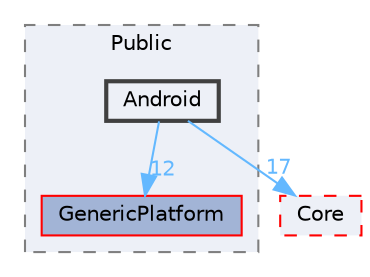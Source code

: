 digraph "Android"
{
 // INTERACTIVE_SVG=YES
 // LATEX_PDF_SIZE
  bgcolor="transparent";
  edge [fontname=Helvetica,fontsize=10,labelfontname=Helvetica,labelfontsize=10];
  node [fontname=Helvetica,fontsize=10,shape=box,height=0.2,width=0.4];
  compound=true
  subgraph clusterdir_822f4142be24b1a42e8b780181de5344 {
    graph [ bgcolor="#edf0f7", pencolor="grey50", label="Public", fontname=Helvetica,fontsize=10 style="filled,dashed", URL="dir_822f4142be24b1a42e8b780181de5344.html",tooltip=""]
  dir_cdfed4ffc75fe6ca0526636b48f76dc7 [label="GenericPlatform", fillcolor="#a2b4d6", color="red", style="filled", URL="dir_cdfed4ffc75fe6ca0526636b48f76dc7.html",tooltip=""];
  dir_ab7b8e0a31b8ea3baac8e27488e8ebe5 [label="Android", fillcolor="#edf0f7", color="grey25", style="filled,bold", URL="dir_ab7b8e0a31b8ea3baac8e27488e8ebe5.html",tooltip=""];
  }
  dir_0e6cddcc9caa1238c7f3774224afaa45 [label="Core", fillcolor="#edf0f7", color="red", style="filled,dashed", URL="dir_0e6cddcc9caa1238c7f3774224afaa45.html",tooltip=""];
  dir_ab7b8e0a31b8ea3baac8e27488e8ebe5->dir_0e6cddcc9caa1238c7f3774224afaa45 [headlabel="17", labeldistance=1.5 headhref="dir_000027_000266.html" href="dir_000027_000266.html" color="steelblue1" fontcolor="steelblue1"];
  dir_ab7b8e0a31b8ea3baac8e27488e8ebe5->dir_cdfed4ffc75fe6ca0526636b48f76dc7 [headlabel="12", labeldistance=1.5 headhref="dir_000027_000431.html" href="dir_000027_000431.html" color="steelblue1" fontcolor="steelblue1"];
}
